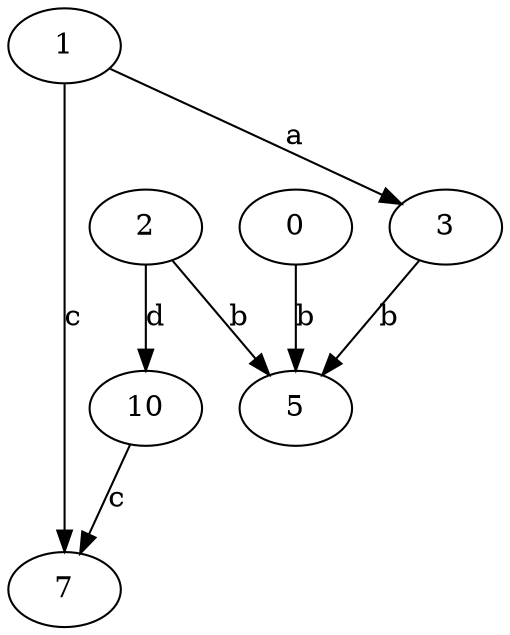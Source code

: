 strict digraph  {
1;
2;
0;
3;
5;
7;
10;
1 -> 3  [label=a];
1 -> 7  [label=c];
2 -> 5  [label=b];
2 -> 10  [label=d];
0 -> 5  [label=b];
3 -> 5  [label=b];
10 -> 7  [label=c];
}
